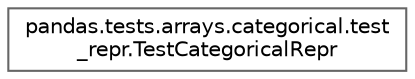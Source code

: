 digraph "Graphical Class Hierarchy"
{
 // LATEX_PDF_SIZE
  bgcolor="transparent";
  edge [fontname=Helvetica,fontsize=10,labelfontname=Helvetica,labelfontsize=10];
  node [fontname=Helvetica,fontsize=10,shape=box,height=0.2,width=0.4];
  rankdir="LR";
  Node0 [id="Node000000",label="pandas.tests.arrays.categorical.test\l_repr.TestCategoricalRepr",height=0.2,width=0.4,color="grey40", fillcolor="white", style="filled",URL="$d4/d6e/classpandas_1_1tests_1_1arrays_1_1categorical_1_1test__repr_1_1TestCategoricalRepr.html",tooltip=" "];
}
